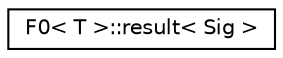 digraph "Graphical Class Hierarchy"
{
 // LATEX_PDF_SIZE
  edge [fontname="Helvetica",fontsize="10",labelfontname="Helvetica",labelfontsize="10"];
  node [fontname="Helvetica",fontsize="10",shape=record];
  rankdir="LR";
  Node0 [label="F0\< T \>::result\< Sig \>",height=0.2,width=0.4,color="black", fillcolor="white", style="filled",URL="$structF0_1_1result.html",tooltip=" "];
}
